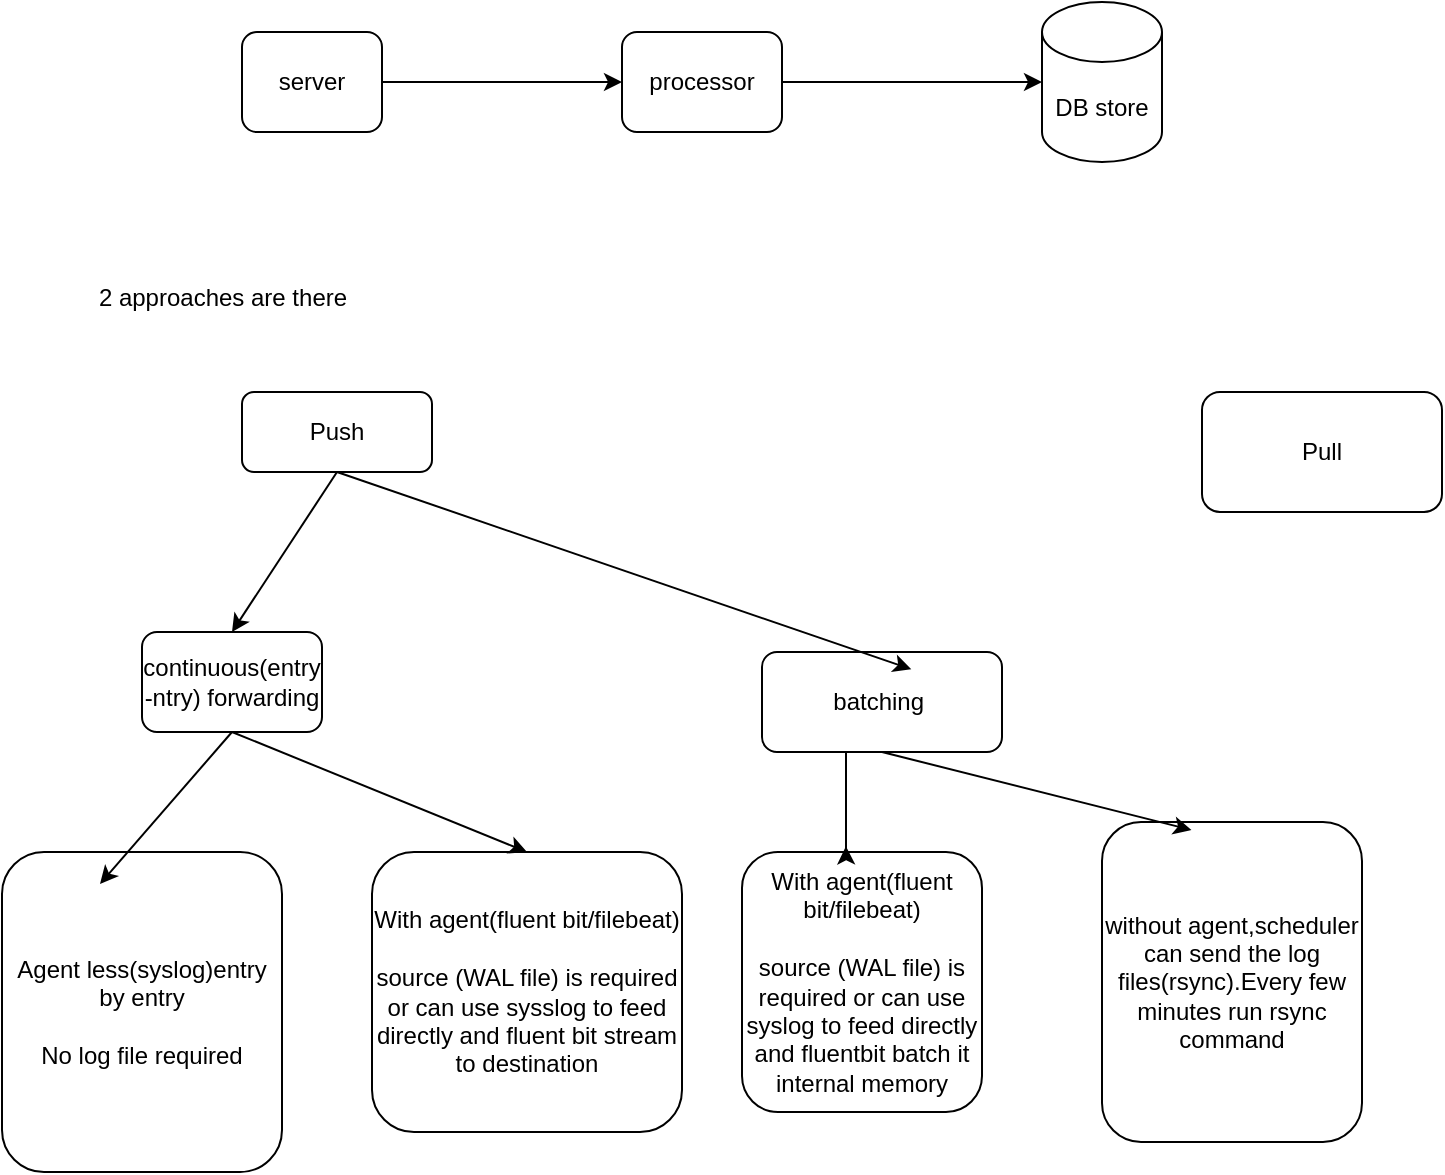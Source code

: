 <mxfile version="26.0.5">
  <diagram name="Page-1" id="b7o0Ur9a8SSX0Grqy8F7">
    <mxGraphModel dx="794" dy="412" grid="1" gridSize="10" guides="1" tooltips="1" connect="1" arrows="1" fold="1" page="1" pageScale="1" pageWidth="2300" pageHeight="2300" math="0" shadow="0">
      <root>
        <mxCell id="0" />
        <mxCell id="1" parent="0" />
        <mxCell id="wBfVcKOulfDH1Hx5HX3t-4" style="edgeStyle=orthogonalEdgeStyle;rounded=0;orthogonalLoop=1;jettySize=auto;html=1;entryX=0;entryY=0.5;entryDx=0;entryDy=0;" edge="1" parent="1" source="wBfVcKOulfDH1Hx5HX3t-1" target="wBfVcKOulfDH1Hx5HX3t-2">
          <mxGeometry relative="1" as="geometry" />
        </mxCell>
        <mxCell id="wBfVcKOulfDH1Hx5HX3t-1" value="server" style="rounded=1;whiteSpace=wrap;html=1;" vertex="1" parent="1">
          <mxGeometry x="140" y="60" width="70" height="50" as="geometry" />
        </mxCell>
        <mxCell id="wBfVcKOulfDH1Hx5HX3t-2" value="processor" style="rounded=1;whiteSpace=wrap;html=1;" vertex="1" parent="1">
          <mxGeometry x="330" y="60" width="80" height="50" as="geometry" />
        </mxCell>
        <mxCell id="wBfVcKOulfDH1Hx5HX3t-3" value="DB store" style="shape=cylinder3;whiteSpace=wrap;html=1;boundedLbl=1;backgroundOutline=1;size=15;" vertex="1" parent="1">
          <mxGeometry x="540" y="45" width="60" height="80" as="geometry" />
        </mxCell>
        <mxCell id="wBfVcKOulfDH1Hx5HX3t-5" style="edgeStyle=orthogonalEdgeStyle;rounded=0;orthogonalLoop=1;jettySize=auto;html=1;entryX=0;entryY=0.5;entryDx=0;entryDy=0;entryPerimeter=0;" edge="1" parent="1" source="wBfVcKOulfDH1Hx5HX3t-2" target="wBfVcKOulfDH1Hx5HX3t-3">
          <mxGeometry relative="1" as="geometry" />
        </mxCell>
        <mxCell id="wBfVcKOulfDH1Hx5HX3t-6" value="2 approaches are there" style="text;html=1;align=center;verticalAlign=middle;resizable=0;points=[];autosize=1;strokeColor=none;fillColor=none;" vertex="1" parent="1">
          <mxGeometry x="55" y="178" width="150" height="30" as="geometry" />
        </mxCell>
        <mxCell id="wBfVcKOulfDH1Hx5HX3t-7" value="Push" style="rounded=1;whiteSpace=wrap;html=1;" vertex="1" parent="1">
          <mxGeometry x="140" y="240" width="95" height="40" as="geometry" />
        </mxCell>
        <mxCell id="wBfVcKOulfDH1Hx5HX3t-9" value="continuous(entry -ntry) forwarding" style="rounded=1;whiteSpace=wrap;html=1;" vertex="1" parent="1">
          <mxGeometry x="90" y="360" width="90" height="50" as="geometry" />
        </mxCell>
        <mxCell id="wBfVcKOulfDH1Hx5HX3t-10" value="batching&amp;nbsp;" style="rounded=1;whiteSpace=wrap;html=1;" vertex="1" parent="1">
          <mxGeometry x="400" y="370" width="120" height="50" as="geometry" />
        </mxCell>
        <mxCell id="wBfVcKOulfDH1Hx5HX3t-11" value="Agent less(syslog)entry by entry&lt;div&gt;&lt;br&gt;&lt;/div&gt;&lt;div&gt;No log file required&lt;/div&gt;" style="rounded=1;whiteSpace=wrap;html=1;" vertex="1" parent="1">
          <mxGeometry x="20" y="470" width="140" height="160" as="geometry" />
        </mxCell>
        <mxCell id="wBfVcKOulfDH1Hx5HX3t-12" value="With agent(fluent bit/filebeat)&lt;div&gt;&lt;span style=&quot;background-color: transparent; color: light-dark(rgb(0, 0, 0), rgb(255, 255, 255));&quot;&gt;&lt;br&gt;&lt;/span&gt;&lt;/div&gt;&lt;div&gt;&lt;span style=&quot;background-color: transparent; color: light-dark(rgb(0, 0, 0), rgb(255, 255, 255));&quot;&gt;source (WAL file) is required or can use sysslog to feed directly and fluent bit stream to destination&lt;/span&gt;&lt;/div&gt;" style="rounded=1;whiteSpace=wrap;html=1;" vertex="1" parent="1">
          <mxGeometry x="205" y="470" width="155" height="140" as="geometry" />
        </mxCell>
        <mxCell id="wBfVcKOulfDH1Hx5HX3t-14" value="" style="endArrow=classic;html=1;rounded=0;exitX=0.5;exitY=1;exitDx=0;exitDy=0;entryX=0.35;entryY=0.1;entryDx=0;entryDy=0;entryPerimeter=0;" edge="1" parent="1" source="wBfVcKOulfDH1Hx5HX3t-9" target="wBfVcKOulfDH1Hx5HX3t-11">
          <mxGeometry width="50" height="50" relative="1" as="geometry">
            <mxPoint x="380" y="380" as="sourcePoint" />
            <mxPoint x="430" y="330" as="targetPoint" />
          </mxGeometry>
        </mxCell>
        <mxCell id="wBfVcKOulfDH1Hx5HX3t-15" value="" style="endArrow=classic;html=1;rounded=0;exitX=0.5;exitY=1;exitDx=0;exitDy=0;entryX=0.5;entryY=0;entryDx=0;entryDy=0;" edge="1" parent="1" source="wBfVcKOulfDH1Hx5HX3t-9" target="wBfVcKOulfDH1Hx5HX3t-12">
          <mxGeometry width="50" height="50" relative="1" as="geometry">
            <mxPoint x="380" y="380" as="sourcePoint" />
            <mxPoint x="430" y="330" as="targetPoint" />
          </mxGeometry>
        </mxCell>
        <mxCell id="wBfVcKOulfDH1Hx5HX3t-16" value="" style="endArrow=classic;html=1;rounded=0;exitX=0.5;exitY=1;exitDx=0;exitDy=0;entryX=0.5;entryY=0;entryDx=0;entryDy=0;" edge="1" parent="1" source="wBfVcKOulfDH1Hx5HX3t-7" target="wBfVcKOulfDH1Hx5HX3t-9">
          <mxGeometry width="50" height="50" relative="1" as="geometry">
            <mxPoint x="400" y="370" as="sourcePoint" />
            <mxPoint x="450" y="320" as="targetPoint" />
          </mxGeometry>
        </mxCell>
        <mxCell id="wBfVcKOulfDH1Hx5HX3t-17" value="" style="endArrow=classic;html=1;rounded=0;exitX=0.5;exitY=1;exitDx=0;exitDy=0;entryX=0.622;entryY=0.173;entryDx=0;entryDy=0;entryPerimeter=0;" edge="1" parent="1" source="wBfVcKOulfDH1Hx5HX3t-7" target="wBfVcKOulfDH1Hx5HX3t-10">
          <mxGeometry width="50" height="50" relative="1" as="geometry">
            <mxPoint x="400" y="370" as="sourcePoint" />
            <mxPoint x="450" y="320" as="targetPoint" />
          </mxGeometry>
        </mxCell>
        <mxCell id="wBfVcKOulfDH1Hx5HX3t-20" value="With agent(fluent bit/filebeat)&lt;div&gt;&lt;span style=&quot;background-color: transparent; color: light-dark(rgb(0, 0, 0), rgb(255, 255, 255));&quot;&gt;&lt;br&gt;&lt;/span&gt;&lt;/div&gt;&lt;div&gt;&lt;span style=&quot;background-color: transparent; color: light-dark(rgb(0, 0, 0), rgb(255, 255, 255));&quot;&gt;source (WAL file) is required or can use syslog to feed directly and fluentbit batch it internal memory&lt;/span&gt;&lt;/div&gt;" style="rounded=1;whiteSpace=wrap;html=1;" vertex="1" parent="1">
          <mxGeometry x="390" y="470" width="120" height="130" as="geometry" />
        </mxCell>
        <mxCell id="wBfVcKOulfDH1Hx5HX3t-21" style="edgeStyle=orthogonalEdgeStyle;rounded=0;orthogonalLoop=1;jettySize=auto;html=1;entryX=0.433;entryY=-0.022;entryDx=0;entryDy=0;entryPerimeter=0;" edge="1" parent="1" source="wBfVcKOulfDH1Hx5HX3t-10" target="wBfVcKOulfDH1Hx5HX3t-20">
          <mxGeometry relative="1" as="geometry">
            <Array as="points">
              <mxPoint x="442" y="470" />
              <mxPoint x="442" y="470" />
            </Array>
          </mxGeometry>
        </mxCell>
        <mxCell id="wBfVcKOulfDH1Hx5HX3t-25" value="Pull" style="rounded=1;whiteSpace=wrap;html=1;" vertex="1" parent="1">
          <mxGeometry x="620" y="240" width="120" height="60" as="geometry" />
        </mxCell>
        <mxCell id="wBfVcKOulfDH1Hx5HX3t-26" value="without agent,scheduler can send the log files(rsync).Every few minutes run rsync command" style="rounded=1;whiteSpace=wrap;html=1;" vertex="1" parent="1">
          <mxGeometry x="570" y="455" width="130" height="160" as="geometry" />
        </mxCell>
        <mxCell id="wBfVcKOulfDH1Hx5HX3t-27" value="" style="endArrow=classic;html=1;rounded=0;exitX=0.5;exitY=1;exitDx=0;exitDy=0;entryX=0.344;entryY=0.025;entryDx=0;entryDy=0;entryPerimeter=0;" edge="1" parent="1" source="wBfVcKOulfDH1Hx5HX3t-10" target="wBfVcKOulfDH1Hx5HX3t-26">
          <mxGeometry width="50" height="50" relative="1" as="geometry">
            <mxPoint x="380" y="460" as="sourcePoint" />
            <mxPoint x="430" y="410" as="targetPoint" />
          </mxGeometry>
        </mxCell>
      </root>
    </mxGraphModel>
  </diagram>
</mxfile>

